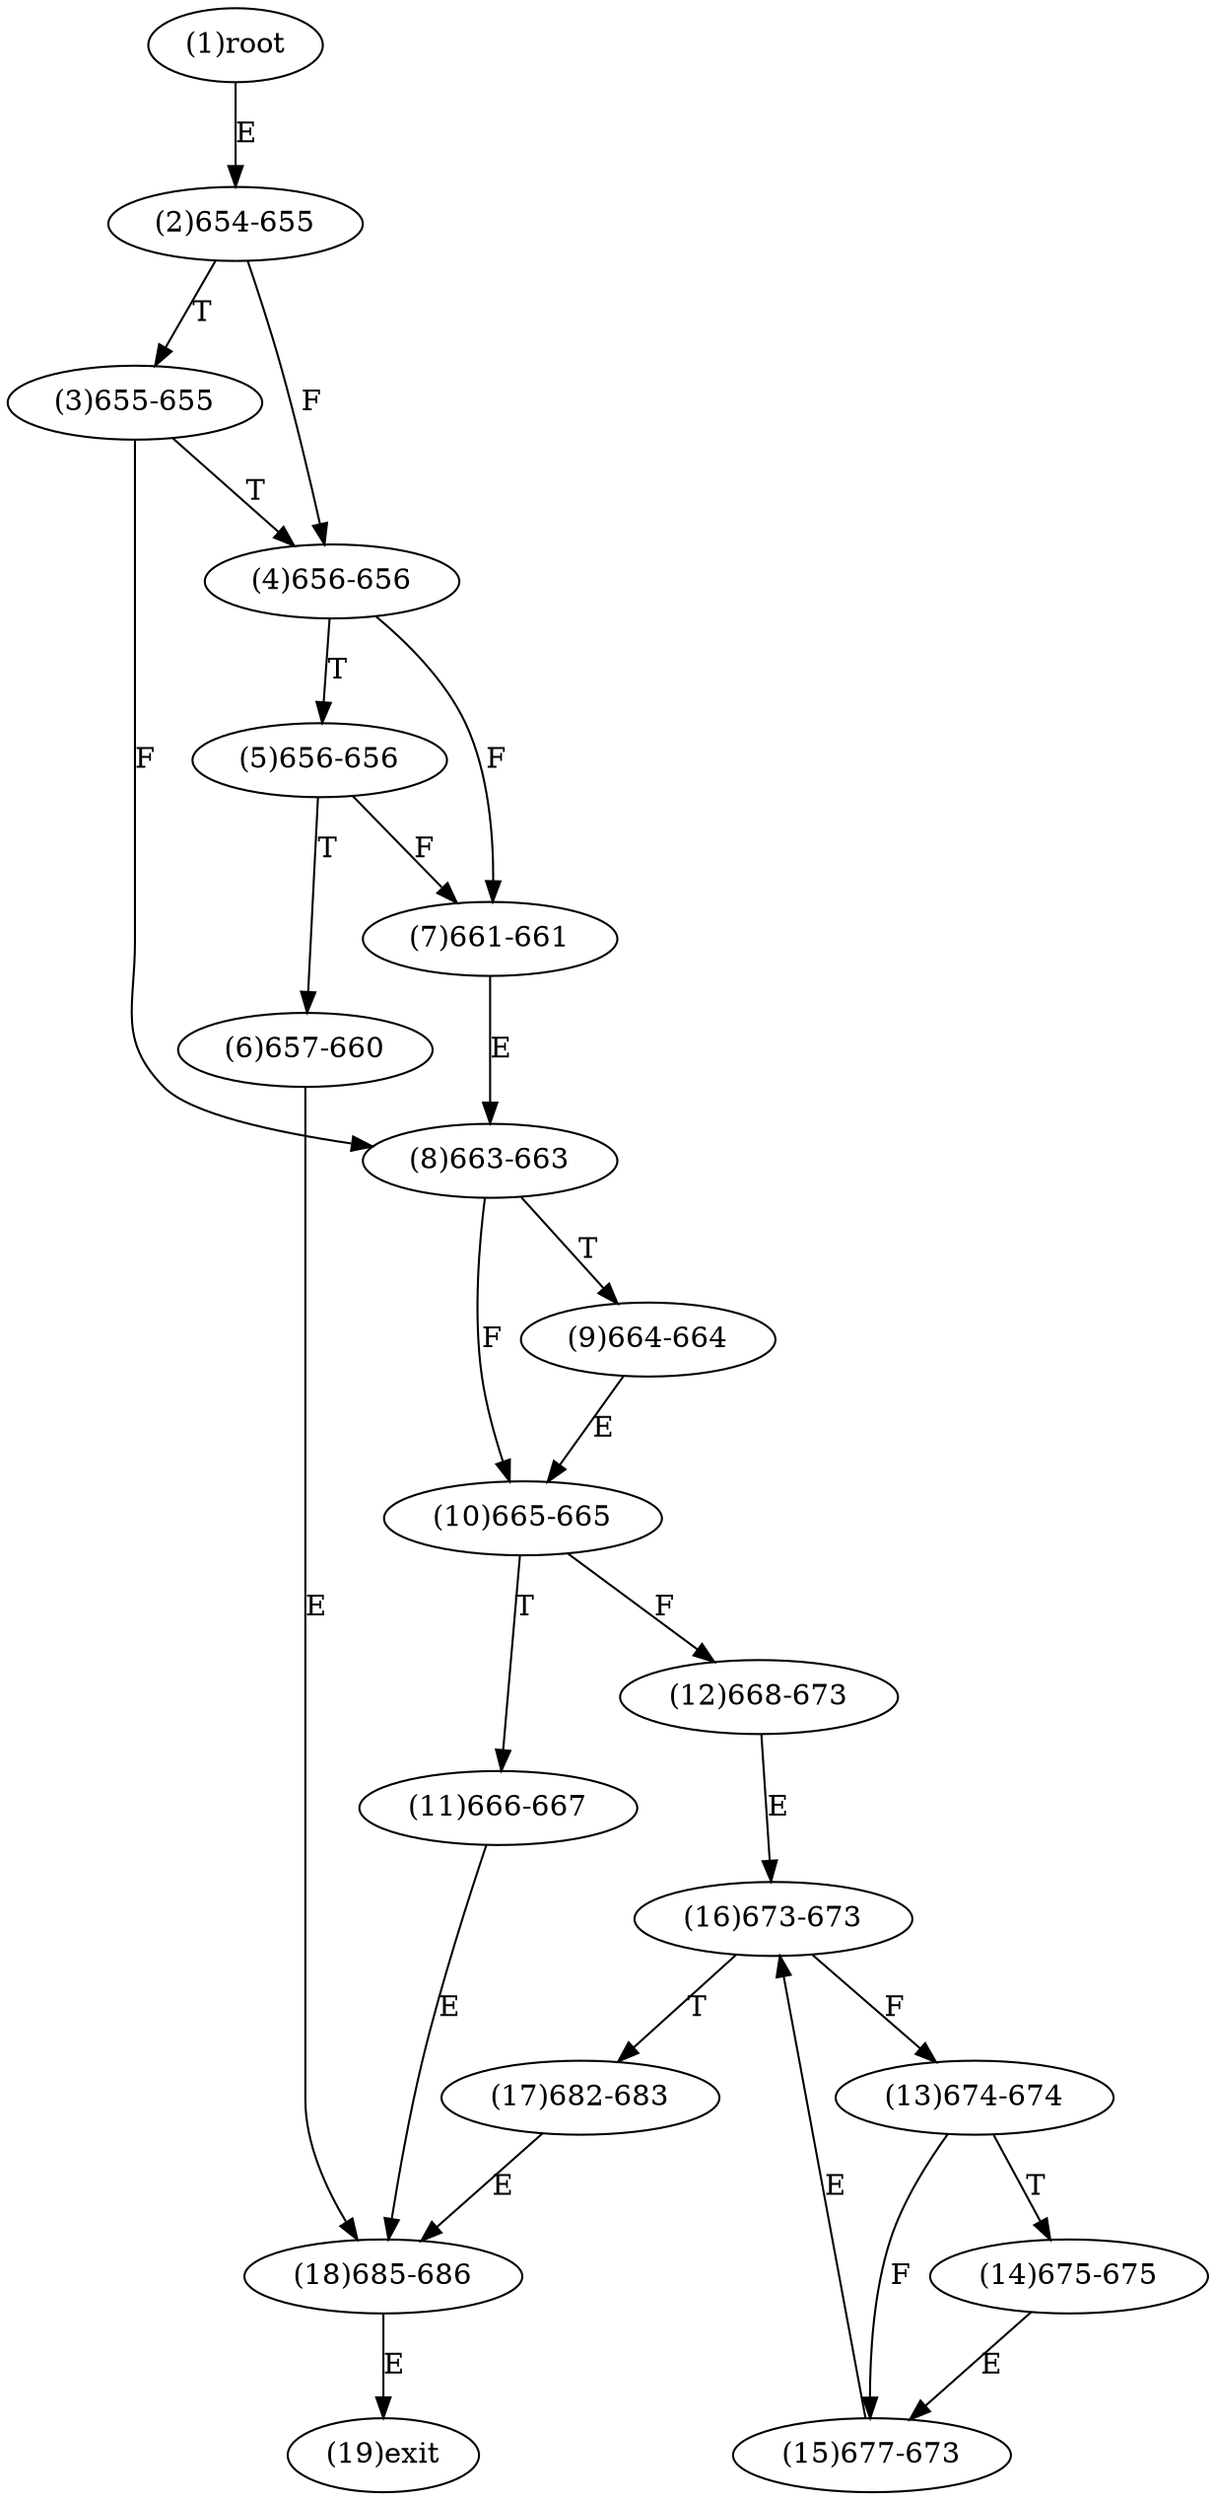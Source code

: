 digraph "" { 
1[ label="(1)root"];
2[ label="(2)654-655"];
3[ label="(3)655-655"];
4[ label="(4)656-656"];
5[ label="(5)656-656"];
6[ label="(6)657-660"];
7[ label="(7)661-661"];
8[ label="(8)663-663"];
9[ label="(9)664-664"];
10[ label="(10)665-665"];
11[ label="(11)666-667"];
12[ label="(12)668-673"];
13[ label="(13)674-674"];
14[ label="(14)675-675"];
15[ label="(15)677-673"];
17[ label="(17)682-683"];
16[ label="(16)673-673"];
19[ label="(19)exit"];
18[ label="(18)685-686"];
1->2[ label="E"];
2->4[ label="F"];
2->3[ label="T"];
3->8[ label="F"];
3->4[ label="T"];
4->7[ label="F"];
4->5[ label="T"];
5->7[ label="F"];
5->6[ label="T"];
6->18[ label="E"];
7->8[ label="E"];
8->10[ label="F"];
8->9[ label="T"];
9->10[ label="E"];
10->12[ label="F"];
10->11[ label="T"];
11->18[ label="E"];
12->16[ label="E"];
13->15[ label="F"];
13->14[ label="T"];
14->15[ label="E"];
15->16[ label="E"];
16->13[ label="F"];
16->17[ label="T"];
17->18[ label="E"];
18->19[ label="E"];
}